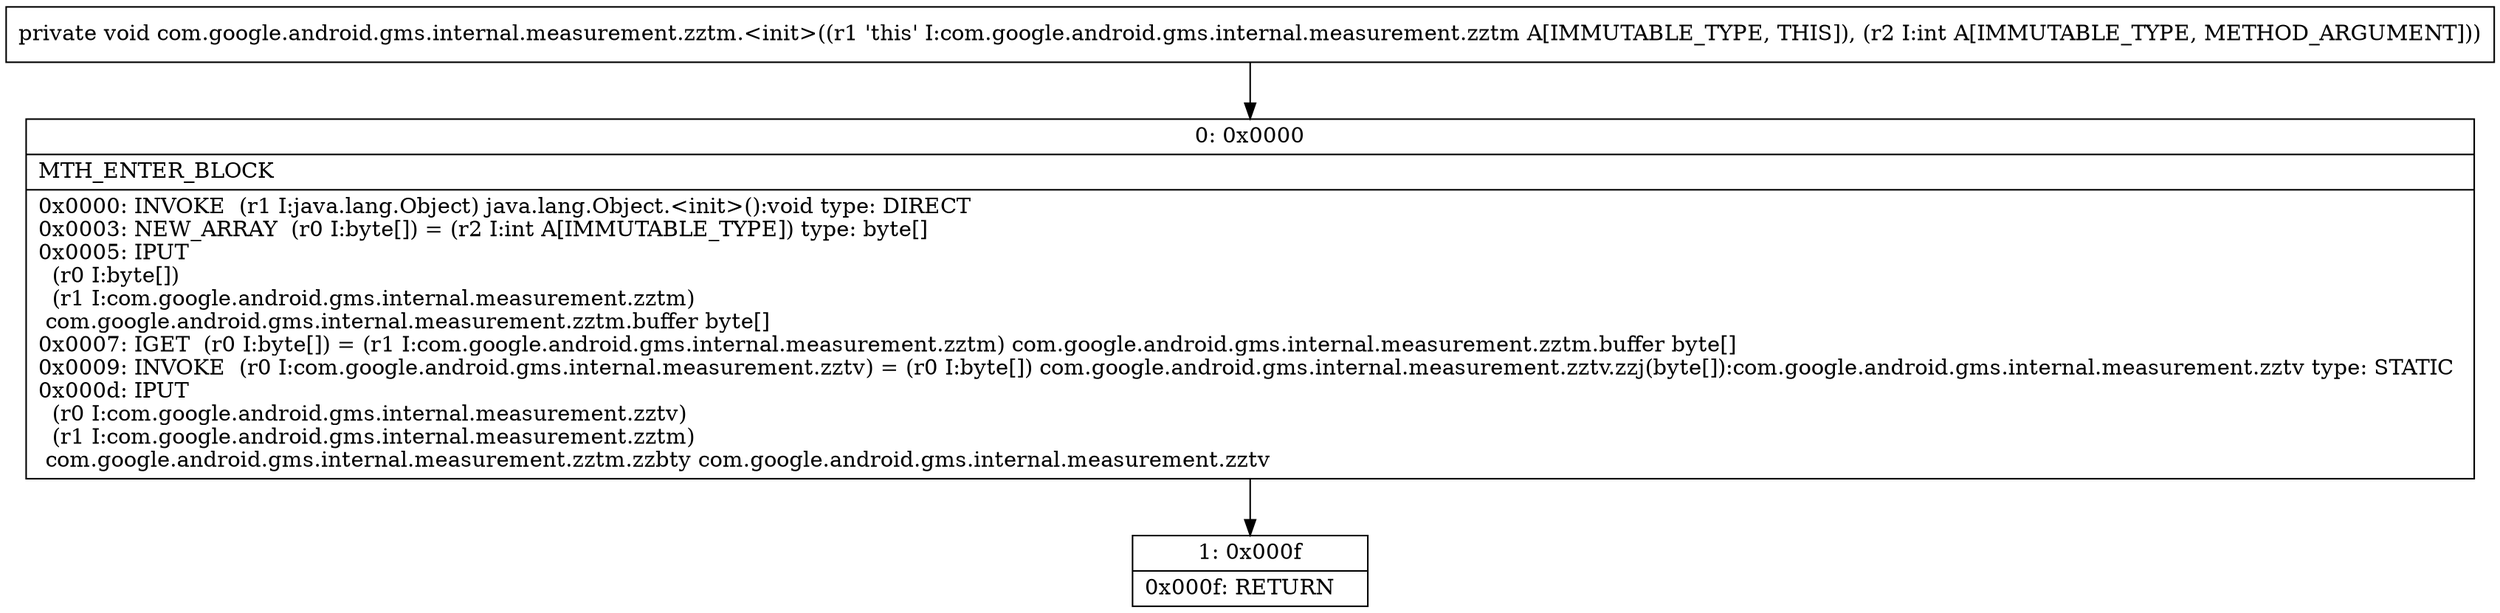 digraph "CFG forcom.google.android.gms.internal.measurement.zztm.\<init\>(I)V" {
Node_0 [shape=record,label="{0\:\ 0x0000|MTH_ENTER_BLOCK\l|0x0000: INVOKE  (r1 I:java.lang.Object) java.lang.Object.\<init\>():void type: DIRECT \l0x0003: NEW_ARRAY  (r0 I:byte[]) = (r2 I:int A[IMMUTABLE_TYPE]) type: byte[] \l0x0005: IPUT  \l  (r0 I:byte[])\l  (r1 I:com.google.android.gms.internal.measurement.zztm)\l com.google.android.gms.internal.measurement.zztm.buffer byte[] \l0x0007: IGET  (r0 I:byte[]) = (r1 I:com.google.android.gms.internal.measurement.zztm) com.google.android.gms.internal.measurement.zztm.buffer byte[] \l0x0009: INVOKE  (r0 I:com.google.android.gms.internal.measurement.zztv) = (r0 I:byte[]) com.google.android.gms.internal.measurement.zztv.zzj(byte[]):com.google.android.gms.internal.measurement.zztv type: STATIC \l0x000d: IPUT  \l  (r0 I:com.google.android.gms.internal.measurement.zztv)\l  (r1 I:com.google.android.gms.internal.measurement.zztm)\l com.google.android.gms.internal.measurement.zztm.zzbty com.google.android.gms.internal.measurement.zztv \l}"];
Node_1 [shape=record,label="{1\:\ 0x000f|0x000f: RETURN   \l}"];
MethodNode[shape=record,label="{private void com.google.android.gms.internal.measurement.zztm.\<init\>((r1 'this' I:com.google.android.gms.internal.measurement.zztm A[IMMUTABLE_TYPE, THIS]), (r2 I:int A[IMMUTABLE_TYPE, METHOD_ARGUMENT])) }"];
MethodNode -> Node_0;
Node_0 -> Node_1;
}

